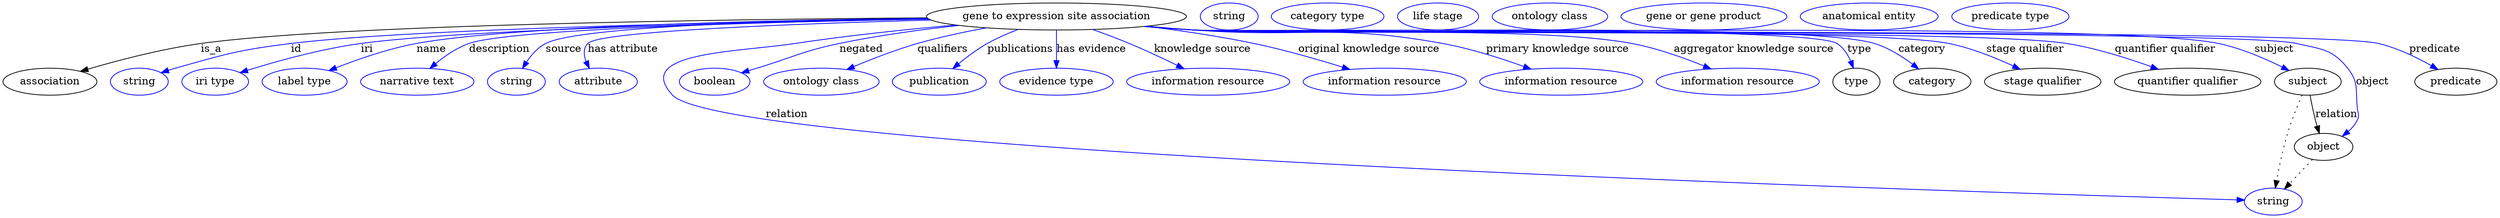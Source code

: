 digraph {
	graph [bb="0,0,3318,283"];
	node [label="\N"];
	"gene to expression site association"	[height=0.5,
		label="gene to expression site association",
		pos="1400.4,265",
		width=4.8024];
	association	[height=0.5,
		pos="62.394,178",
		width=1.7332];
	"gene to expression site association" -> association	[label=is_a,
		lp="277.39,221.5",
		pos="e,103.08,191.84 1228.3,263.19 957.55,261.15 444.35,254 263.39,229 211.24,221.79 152.99,206.47 112.68,194.68"];
	id	[color=blue,
		height=0.5,
		label=string,
		pos="181.39,178",
		width=1.0652];
	"gene to expression site association" -> id	[color=blue,
		label=id,
		lp="390.39,221.5",
		pos="e,210.39,189.95 1230.3,261.78 984.46,257.96 542.02,248.57 383.39,229 313.92,220.43 296.75,215.06 229.39,196 226.29,195.12 223.09,\
194.15 219.9,193.12",
		style=solid];
	iri	[color=blue,
		height=0.5,
		label="iri type",
		pos="282.39,178",
		width=1.2277];
	"gene to expression site association" -> iri	[color=blue,
		label=iri,
		lp="484.39,221.5",
		pos="e,315.56,190.12 1230.5,261.47 1004.5,257.42 617.09,247.95 476.39,229 423.55,221.88 364.43,205.36 325.5,193.25",
		style=solid];
	name	[color=blue,
		height=0.5,
		label="label type",
		pos="401.39,178",
		width=1.5707];
	"gene to expression site association" -> name	[color=blue,
		label=name,
		lp="570.39,221.5",
		pos="e,433.83,192.86 1229,262.65 1019,259.99 675.85,252.15 550.39,229 513.27,222.15 472.75,208.1 443.35,196.63",
		style=solid];
	description	[color=blue,
		height=0.5,
		label="narrative text",
		pos="551.39,178",
		width=2.0943];
	"gene to expression site association" -> description	[color=blue,
		label=description,
		lp="660.89,221.5",
		pos="e,568.18,195.55 1230.5,261.54 1018.4,257.68 676.22,248.5 620.39,229 604.01,223.28 588.15,212.3 575.78,202.09",
		style=solid];
	source	[color=blue,
		height=0.5,
		label=string,
		pos="683.39,178",
		width=1.0652];
	"gene to expression site association" -> source	[color=blue,
		label=source,
		lp="745.39,221.5",
		pos="e,691.42,196.1 1228.7,262.62 1042.3,259.95 765.09,252.1 721.39,229 711.17,223.59 702.89,214.08 696.7,204.79",
		style=solid];
	"has attribute"	[color=blue,
		height=0.5,
		label=attribute,
		pos="791.39,178",
		width=1.4443];
	"gene to expression site association" -> "has attribute"	[color=blue,
		label="has attribute",
		lp="824.39,221.5",
		pos="e,779.5,195.79 1233.3,260.23 1054.1,255.35 792.95,245.46 777.39,229 771.28,222.53 771.97,213.6 775.12,205.08",
		style=solid];
	relation	[color=blue,
		height=0.5,
		label=string,
		pos="3020.4,18",
		width=1.0652];
	"gene to expression site association" -> relation	[color=blue,
		label=relation,
		lp="1042.4,134.5",
		pos="e,2982.1,20.061 1265.7,253.64 1201,247.85 1122.5,239.64 1052.4,229 975.02,217.26 836.92,217.14 890.39,160 964.03,81.329 2662.4,29.213 \
2972.1,20.346",
		style=solid];
	negated	[color=blue,
		height=0.5,
		label=boolean,
		pos="946.39,178",
		width=1.2999];
	"gene to expression site association" -> negated	[color=blue,
		label=negated,
		lp="1140.4,221.5",
		pos="e,981.59,189.93 1270.5,253.05 1220.5,247.58 1163,239.78 1111.4,229 1061.4,218.56 1050.2,210.87 1001.4,196 998.09,194.99 994.68,193.95 \
991.25,192.9",
		style=solid];
	qualifiers	[color=blue,
		height=0.5,
		label="ontology class",
		pos="1087.4,178",
		width=2.1304];
	"gene to expression site association" -> qualifiers	[color=blue,
		label=qualifiers,
		lp="1248.9,221.5",
		pos="e,1121.3,194.24 1306.9,249.79 1277.4,244.38 1244.8,237.44 1215.4,229 1186.5,220.71 1155.1,208.5 1130.7,198.21",
		style=solid];
	publications	[color=blue,
		height=0.5,
		label=publication,
		pos="1244.4,178",
		width=1.7332];
	"gene to expression site association" -> publications	[color=blue,
		label=publications,
		lp="1352.4,221.5",
		pos="e,1262.4,195.45 1349.5,247.74 1335.8,242.54 1321.2,236.22 1308.4,229 1295,221.42 1281.3,211.19 1270.1,201.95",
		style=solid];
	"has evidence"	[color=blue,
		height=0.5,
		label="evidence type",
		pos="1400.4,178",
		width=2.0943];
	"gene to expression site association" -> "has evidence"	[color=blue,
		label="has evidence",
		lp="1446.9,221.5",
		pos="e,1400.4,196.18 1400.4,246.8 1400.4,235.16 1400.4,219.55 1400.4,206.24",
		style=solid];
	"knowledge source"	[color=blue,
		height=0.5,
		label="information resource",
		pos="1602.4,178",
		width=3.015];
	"gene to expression site association" -> "knowledge source"	[color=blue,
		label="knowledge source",
		lp="1594.9,221.5",
		pos="e,1570.1,195.37 1448.6,247.65 1464.3,242.06 1481.7,235.55 1497.4,229 1518.7,220.11 1541.9,209.19 1561.1,199.83",
		style=solid];
	"original knowledge source"	[color=blue,
		height=0.5,
		label="information resource",
		pos="1837.4,178",
		width=3.015];
	"gene to expression site association" -> "original knowledge source"	[color=blue,
		label="original knowledge source",
		lp="1816.4,221.5",
		pos="e,1791,194.37 1519.5,251.92 1564.8,246.34 1616.7,238.75 1663.4,229 1703.3,220.66 1747.4,207.94 1781.3,197.41",
		style=solid];
	"primary knowledge source"	[color=blue,
		height=0.5,
		label="information resource",
		pos="2072.4,178",
		width=3.015];
	"gene to expression site association" -> "primary knowledge source"	[color=blue,
		label="primary knowledge source",
		lp="2067.4,221.5",
		pos="e,2032.2,194.83 1521.2,252.05 1541.6,250.22 1562.6,248.46 1582.4,247 1729.8,236.13 1769,255.5 1914.4,229 1951.4,222.25 1991.9,209.34 \
2022.6,198.33",
		style=solid];
	"aggregator knowledge source"	[color=blue,
		height=0.5,
		label="information resource",
		pos="2307.4,178",
		width=3.015];
	"gene to expression site association" -> "aggregator knowledge source"	[color=blue,
		label="aggregator knowledge source",
		lp="2328.9,221.5",
		pos="e,2271.7,195.13 1518.8,251.86 1539.9,250 1561.8,248.28 1582.4,247 1712,238.96 2038.8,252.98 2166.4,229 2199.5,222.78 2235.3,210.02 \
2262.5,198.96",
		style=solid];
	type	[height=0.5,
		pos="2465.4,178",
		width=0.86659];
	"gene to expression site association" -> type	[color=blue,
		label=type,
		lp="2469.4,221.5",
		pos="e,2461.4,196.04 1517.8,251.78 1539.3,249.9 1561.5,248.19 1582.4,247 1629.9,244.28 2398.9,254.14 2439.4,229 2447.9,223.69 2453.8,\
214.58 2457.8,205.58",
		style=solid];
	category	[height=0.5,
		pos="2566.4,178",
		width=1.4263];
	"gene to expression site association" -> category	[color=blue,
		label=category,
		lp="2552.9,221.5",
		pos="e,2548.3,194.98 1517.8,251.76 1539.3,249.89 1561.5,248.18 1582.4,247 1683,241.31 2393,258.58 2489.4,229 2507.8,223.34 2526,211.88 \
2540.1,201.35",
		style=solid];
	"stage qualifier"	[height=0.5,
		pos="2713.4,178",
		width=2.1484];
	"gene to expression site association" -> "stage qualifier"	[color=blue,
		label="stage qualifier",
		lp="2689.9,221.5",
		pos="e,2683.3,194.65 1517.8,251.73 1539.3,249.85 1561.5,248.16 1582.4,247 1694,240.8 2478.8,251.12 2588.4,229 2618.2,222.98 2650.1,210.15 \
2674.1,198.99",
		style=solid];
	"quantifier qualifier"	[height=0.5,
		pos="2906.4,178",
		width=2.7081];
	"gene to expression site association" -> "quantifier qualifier"	[color=blue,
		label="quantifier qualifier",
		lp="2876.4,221.5",
		pos="e,2867.4,194.54 1517.3,251.73 1538.9,249.84 1561.3,248.15 1582.4,247 1711.4,239.99 2617.8,249.37 2745.4,229 2784.2,222.81 2826.5,\
209.38 2858,198",
		style=solid];
	subject	[height=0.5,
		pos="3066.4,178",
		width=1.2277];
	"gene to expression site association" -> subject	[color=blue,
		label=subject,
		lp="3021.4,221.5",
		pos="e,3041.3,192.9 1517.3,251.69 1538.9,249.81 1561.3,248.12 1582.4,247 1733.9,238.94 2798.9,259.95 2947.4,229 2977.3,222.77 3009.1,\
209.01 3032.3,197.5",
		style=solid];
	object	[height=0.5,
		pos="3087.4,91",
		width=1.0832];
	"gene to expression site association" -> object	[color=blue,
		label=object,
		lp="3152.4,178",
		pos="e,3112.3,105.25 1517.3,251.67 1538.9,249.79 1561.3,248.11 1582.4,247 1663.9,242.7 2972,247.77 3051.4,229 3084.1,221.28 3098.3,222.17 \
3119.4,196 3134.9,176.77 3129.5,166.51 3132.4,142 3133.2,135.38 3135.3,132.99 3132.4,127 3129.5,121.17 3125.2,116.02 3120.3,111.6",
		style=solid];
	predicate	[height=0.5,
		pos="3263.4,178",
		width=1.5165];
	"gene to expression site association" -> predicate	[color=blue,
		label=predicate,
		lp="3235.4,221.5",
		pos="e,3239.6,194.34 1517.3,251.66 1538.9,249.78 1561.3,248.1 1582.4,247 1669.9,242.42 3075.1,249.13 3160.4,229 3185.3,223.13 3211.2,\
210.54 3230.8,199.46",
		style=solid];
	association_type	[color=blue,
		height=0.5,
		label=string,
		pos="1629.4,265",
		width=1.0652];
	association_category	[color=blue,
		height=0.5,
		label="category type",
		pos="1760.4,265",
		width=2.0762];
	"gene to expression site association_stage qualifier"	[color=blue,
		height=0.5,
		label="life stage",
		pos="1907.4,265",
		width=1.4985];
	"gene to expression site association_quantifier qualifier"	[color=blue,
		height=0.5,
		label="ontology class",
		pos="2056.4,265",
		width=2.1304];
	subject -> relation	[pos="e,3023.1,36.136 3058.8,160.24 3052.9,146.64 3044.8,126.88 3039.4,109 3033.1,88.265 3028.2,64.241 3024.9,46.231",
		style=dotted];
	subject -> object	[label=relation,
		lp="3104.4,134.5",
		pos="e,3081.7,108.98 3069.4,159.77 3071.2,150.09 3073.6,137.8 3076.4,127 3077.1,124.32 3077.9,121.53 3078.7,118.76"];
	"gene to expression site association_subject"	[color=blue,
		height=0.5,
		label="gene or gene product",
		pos="2261.4,265",
		width=3.0692];
	object -> relation	[pos="e,3035.2,34.713 3072.5,74.243 3063.6,64.775 3052.1,52.56 3042.1,42.024",
		style=dotted];
	"gene to expression site association_object"	[color=blue,
		height=0.5,
		label="anatomical entity",
		pos="2481.4,265",
		width=2.5456];
	"gene to expression site association_predicate"	[color=blue,
		height=0.5,
		label="predicate type",
		pos="2669.4,265",
		width=2.1665];
}
